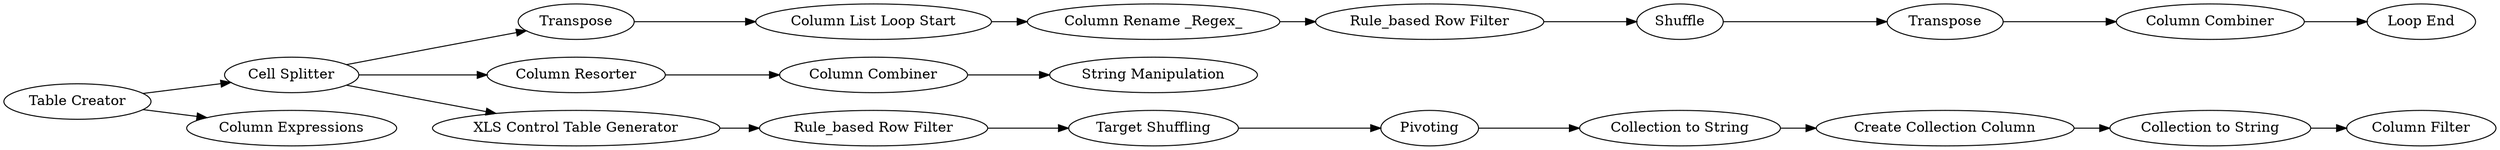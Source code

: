 digraph {
	7 -> 8
	5 -> 4
	8 -> 9
	23 -> 24
	13 -> 14
	21 -> 22
	3 -> 15
	4 -> 6
	22 -> 23
	12 -> 13
	3 -> 7
	11 -> 12
	17 -> 18
	1 -> 2
	10 -> 11
	15 -> 16
	3 -> 5
	9 -> 10
	18 -> 21
	16 -> 17
	1 -> 3
	7 [label=Transpose]
	9 [label="Column Rename _Regex_"]
	18 [label=Pivoting]
	21 [label="Collection to String"]
	8 [label="Column List Loop Start"]
	17 [label="Target Shuffling"]
	3 [label="Cell Splitter"]
	24 [label="Column Filter"]
	6 [label="String Manipulation"]
	15 [label="XLS Control Table Generator"]
	12 [label=Transpose]
	10 [label="Rule_based Row Filter"]
	16 [label="Rule_based Row Filter"]
	1 [label="Table Creator"]
	22 [label="Create Collection Column"]
	11 [label=Shuffle]
	4 [label="Column Combiner"]
	23 [label="Collection to String"]
	14 [label="Loop End"]
	5 [label="Column Resorter"]
	13 [label="Column Combiner"]
	2 [label="Column Expressions"]
	rankdir=LR
}
